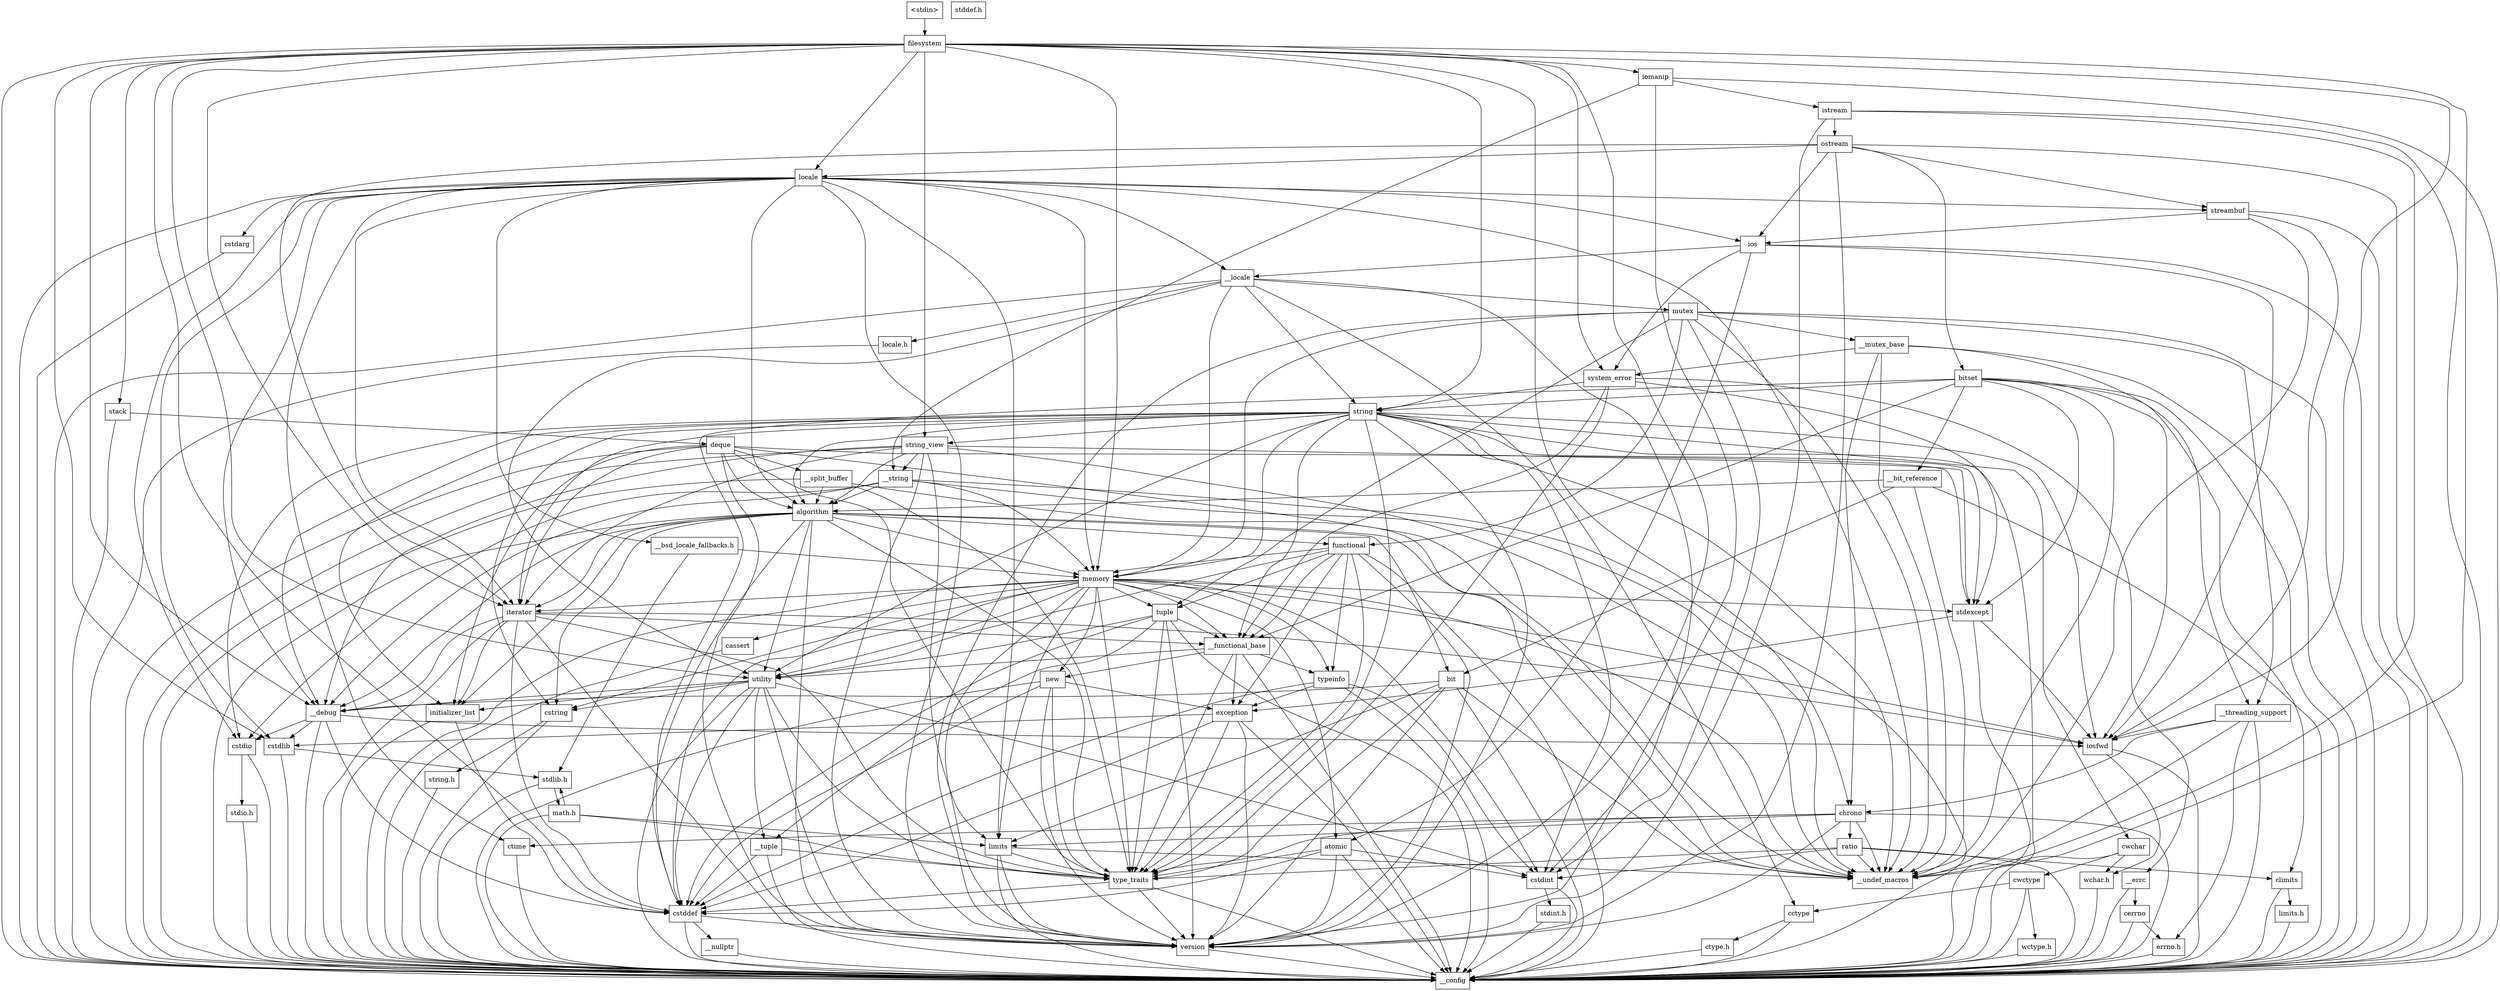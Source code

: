 digraph "dependencies" {
  header_0 [ shape="box", label="\<stdin\>" ];
  header_1 [ shape="box", label="filesystem" ];
  header_100 [ shape="box", label="__functional_base" ];
  header_101 [ shape="box", label="typeinfo" ];
  header_102 [ shape="box", label="exception" ];
  header_103 [ shape="box", label="new" ];
  header_104 [ shape="box", label="utility" ];
  header_105 [ shape="box", label="__tuple" ];
  header_106 [ shape="box", label="initializer_list" ];
  header_107 [ shape="box", label="cstring" ];
  header_108 [ shape="box", label="string.h" ];
  header_11 [ shape="box", label="cstddef" ];
  header_111 [ shape="box", label="__debug" ];
  header_112 [ shape="box", label="cstdio" ];
  header_113 [ shape="box", label="stdio.h" ];
  header_12 [ shape="box", label="version" ];
  header_122 [ shape="box", label="locale" ];
  header_123 [ shape="box", label="__locale" ];
  header_124 [ shape="box", label="string" ];
  header_125 [ shape="box", label="string_view" ];
  header_126 [ shape="box", label="__string" ];
  header_127 [ shape="box", label="algorithm" ];
  header_128 [ shape="box", label="memory" ];
  header_129 [ shape="box", label="tuple" ];
  header_130 [ shape="box", label="stdexcept" ];
  header_131 [ shape="box", label="cassert" ];
  header_133 [ shape="box", label="atomic" ];
  header_134 [ shape="box", label="functional" ];
  header_135 [ shape="box", label="bit" ];
  header_136 [ shape="box", label="cwchar" ];
  header_137 [ shape="box", label="cwctype" ];
  header_138 [ shape="box", label="cctype" ];
  header_139 [ shape="box", label="ctype.h" ];
  header_141 [ shape="box", label="wctype.h" ];
  header_144 [ shape="box", label="mutex" ];
  header_145 [ shape="box", label="__mutex_base" ];
  header_146 [ shape="box", label="system_error" ];
  header_147 [ shape="box", label="__errc" ];
  header_148 [ shape="box", label="cerrno" ];
  header_149 [ shape="box", label="errno.h" ];
  header_15 [ shape="box", label="__nullptr" ];
  header_157 [ shape="box", label="__threading_support" ];
  header_16 [ shape="box", label="cstdlib" ];
  header_163 [ shape="box", label="locale.h" ];
  header_166 [ shape="box", label="ios" ];
  header_167 [ shape="box", label="streambuf" ];
  header_168 [ shape="box", label="cstdarg" ];
  header_17 [ shape="box", label="stdlib.h" ];
  header_170 [ shape="box", label="__bsd_locale_fallbacks.h" ];
  header_171 [ shape="box", label="stack" ];
  header_172 [ shape="box", label="deque" ];
  header_173 [ shape="box", label="__split_buffer" ];
  header_174 [ shape="box", label="iomanip" ];
  header_175 [ shape="box", label="istream" ];
  header_176 [ shape="box", label="ostream" ];
  header_177 [ shape="box", label="bitset" ];
  header_178 [ shape="box", label="__bit_reference" ];
  header_2 [ shape="box", label="__config" ];
  header_20 [ shape="box", label="stddef.h" ];
  header_51 [ shape="box", label="math.h" ];
  header_63 [ shape="box", label="type_traits" ];
  header_64 [ shape="box", label="limits" ];
  header_65 [ shape="box", label="__undef_macros" ];
  header_66 [ shape="box", label="chrono" ];
  header_67 [ shape="box", label="ctime" ];
  header_73 [ shape="box", label="ratio" ];
  header_74 [ shape="box", label="cstdint" ];
  header_75 [ shape="box", label="stdint.h" ];
  header_80 [ shape="box", label="climits" ];
  header_81 [ shape="box", label="limits.h" ];
  header_90 [ shape="box", label="iterator" ];
  header_91 [ shape="box", label="iosfwd" ];
  header_92 [ shape="box", label="wchar.h" ];
  header_63 -> header_2;
  header_63 -> header_11;
  header_63 -> header_12;
  header_64 -> header_65;
  header_64 -> header_63;
  header_64 -> header_2;
  header_64 -> header_12;
  header_67 -> header_2;
  header_66 -> header_12;
  header_66 -> header_73;
  header_66 -> header_63;
  header_66 -> header_2;
  header_66 -> header_64;
  header_66 -> header_67;
  header_66 -> header_65;
  header_167 -> header_65;
  header_167 -> header_2;
  header_167 -> header_91;
  header_167 -> header_166;
  header_163 -> header_2;
  header_73 -> header_65;
  header_73 -> header_63;
  header_73 -> header_80;
  header_73 -> header_2;
  header_73 -> header_74;
  header_74 -> header_2;
  header_74 -> header_75;
  header_75 -> header_2;
  header_112 -> header_2;
  header_112 -> header_113;
  header_113 -> header_2;
  header_111 -> header_112;
  header_111 -> header_16;
  header_111 -> header_2;
  header_111 -> header_91;
  header_111 -> header_11;
  header_168 -> header_2;
  header_105 -> header_63;
  header_105 -> header_2;
  header_105 -> header_11;
  header_104 -> header_11;
  header_104 -> header_12;
  header_104 -> header_63;
  header_104 -> header_2;
  header_104 -> header_74;
  header_104 -> header_105;
  header_104 -> header_107;
  header_104 -> header_106;
  header_104 -> header_111;
  header_107 -> header_2;
  header_107 -> header_108;
  header_106 -> header_2;
  header_106 -> header_11;
  header_101 -> header_2;
  header_101 -> header_11;
  header_101 -> header_74;
  header_101 -> header_102;
  header_100 -> header_63;
  header_100 -> header_2;
  header_100 -> header_104;
  header_100 -> header_101;
  header_100 -> header_103;
  header_100 -> header_102;
  header_166 -> header_123;
  header_166 -> header_133;
  header_166 -> header_2;
  header_166 -> header_91;
  header_166 -> header_146;
  header_0 -> header_1;
  header_1 -> header_174;
  header_1 -> header_16;
  header_1 -> header_171;
  header_1 -> header_12;
  header_1 -> header_146;
  header_1 -> header_125;
  header_1 -> header_124;
  header_1 -> header_2;
  header_1 -> header_122;
  header_1 -> header_66;
  header_1 -> header_104;
  header_1 -> header_11;
  header_1 -> header_111;
  header_1 -> header_90;
  header_1 -> header_91;
  header_1 -> header_65;
  header_1 -> header_128;
  header_51 -> header_63;
  header_51 -> header_17;
  header_51 -> header_2;
  header_51 -> header_64;
  header_130 -> header_2;
  header_130 -> header_91;
  header_130 -> header_102;
  header_131 -> header_2;
  header_133 -> header_12;
  header_133 -> header_63;
  header_133 -> header_2;
  header_133 -> header_11;
  header_133 -> header_74;
  header_134 -> header_12;
  header_134 -> header_63;
  header_134 -> header_2;
  header_134 -> header_104;
  header_134 -> header_102;
  header_134 -> header_101;
  header_134 -> header_100;
  header_134 -> header_129;
  header_134 -> header_128;
  header_135 -> header_12;
  header_135 -> header_63;
  header_135 -> header_65;
  header_135 -> header_64;
  header_135 -> header_2;
  header_135 -> header_111;
  header_136 -> header_2;
  header_136 -> header_92;
  header_136 -> header_137;
  header_137 -> header_138;
  header_137 -> header_141;
  header_137 -> header_2;
  header_138 -> header_139;
  header_138 -> header_2;
  header_139 -> header_2;
  header_127 -> header_111;
  header_127 -> header_11;
  header_127 -> header_12;
  header_127 -> header_134;
  header_127 -> header_63;
  header_127 -> header_2;
  header_127 -> header_135;
  header_127 -> header_104;
  header_127 -> header_107;
  header_127 -> header_106;
  header_127 -> header_90;
  header_127 -> header_65;
  header_127 -> header_128;
  header_126 -> header_127;
  header_126 -> header_2;
  header_126 -> header_65;
  header_126 -> header_128;
  header_126 -> header_112;
  header_126 -> header_111;
  header_125 -> header_130;
  header_125 -> header_12;
  header_125 -> header_127;
  header_125 -> header_126;
  header_125 -> header_2;
  header_125 -> header_64;
  header_125 -> header_65;
  header_125 -> header_90;
  header_125 -> header_111;
  header_124 -> header_130;
  header_124 -> header_111;
  header_124 -> header_74;
  header_124 -> header_12;
  header_124 -> header_90;
  header_124 -> header_63;
  header_124 -> header_100;
  header_124 -> header_127;
  header_124 -> header_125;
  header_124 -> header_2;
  header_124 -> header_136;
  header_124 -> header_104;
  header_124 -> header_107;
  header_124 -> header_106;
  header_124 -> header_112;
  header_124 -> header_91;
  header_124 -> header_65;
  header_124 -> header_128;
  header_123 -> header_144;
  header_123 -> header_163;
  header_123 -> header_124;
  header_123 -> header_2;
  header_123 -> header_74;
  header_123 -> header_138;
  header_123 -> header_104;
  header_123 -> header_128;
  header_122 -> header_16;
  header_122 -> header_170;
  header_122 -> header_12;
  header_122 -> header_90;
  header_122 -> header_167;
  header_122 -> header_127;
  header_122 -> header_168;
  header_122 -> header_123;
  header_122 -> header_64;
  header_122 -> header_67;
  header_122 -> header_2;
  header_122 -> header_111;
  header_122 -> header_112;
  header_122 -> header_166;
  header_122 -> header_65;
  header_122 -> header_128;
  header_129 -> header_11;
  header_129 -> header_12;
  header_129 -> header_63;
  header_129 -> header_2;
  header_129 -> header_105;
  header_129 -> header_104;
  header_129 -> header_100;
  header_128 -> header_2;
  header_128 -> header_11;
  header_128 -> header_12;
  header_128 -> header_90;
  header_128 -> header_129;
  header_128 -> header_91;
  header_128 -> header_130;
  header_128 -> header_131;
  header_128 -> header_63;
  header_128 -> header_133;
  header_128 -> header_65;
  header_128 -> header_64;
  header_128 -> header_74;
  header_128 -> header_104;
  header_128 -> header_107;
  header_128 -> header_101;
  header_128 -> header_100;
  header_128 -> header_103;
  header_157 -> header_149;
  header_157 -> header_65;
  header_157 -> header_2;
  header_157 -> header_91;
  header_157 -> header_66;
  header_108 -> header_2;
  header_81 -> header_2;
  header_80 -> header_81;
  header_80 -> header_2;
  header_141 -> header_2;
  header_145 -> header_65;
  header_145 -> header_146;
  header_145 -> header_2;
  header_145 -> header_157;
  header_145 -> header_66;
  header_144 -> header_2;
  header_144 -> header_145;
  header_144 -> header_157;
  header_144 -> header_12;
  header_144 -> header_134;
  header_144 -> header_74;
  header_144 -> header_65;
  header_144 -> header_129;
  header_144 -> header_128;
  header_147 -> header_148;
  header_147 -> header_2;
  header_146 -> header_130;
  header_146 -> header_63;
  header_146 -> header_124;
  header_146 -> header_100;
  header_146 -> header_147;
  header_149 -> header_2;
  header_148 -> header_149;
  header_148 -> header_2;
  header_103 -> header_63;
  header_103 -> header_2;
  header_103 -> header_11;
  header_103 -> header_12;
  header_103 -> header_102;
  header_102 -> header_16;
  header_102 -> header_2;
  header_102 -> header_63;
  header_102 -> header_12;
  header_102 -> header_11;
  header_15 -> header_2;
  header_16 -> header_17;
  header_16 -> header_2;
  header_17 -> header_51;
  header_17 -> header_2;
  header_11 -> header_15;
  header_11 -> header_2;
  header_11 -> header_12;
  header_12 -> header_2;
  header_90 -> header_11;
  header_90 -> header_12;
  header_90 -> header_100;
  header_90 -> header_63;
  header_90 -> header_2;
  header_90 -> header_106;
  header_90 -> header_91;
  header_90 -> header_111;
  header_91 -> header_2;
  header_91 -> header_92;
  header_92 -> header_2;
  header_174 -> header_126;
  header_174 -> header_2;
  header_174 -> header_12;
  header_174 -> header_175;
  header_175 -> header_65;
  header_175 -> header_176;
  header_175 -> header_2;
  header_175 -> header_12;
  header_176 -> header_177;
  header_176 -> header_12;
  header_176 -> header_90;
  header_176 -> header_2;
  header_176 -> header_122;
  header_176 -> header_167;
  header_176 -> header_166;
  header_177 -> header_11;
  header_177 -> header_178;
  header_177 -> header_100;
  header_177 -> header_130;
  header_177 -> header_124;
  header_177 -> header_2;
  header_177 -> header_65;
  header_177 -> header_80;
  header_177 -> header_91;
  header_170 -> header_17;
  header_170 -> header_128;
  header_171 -> header_2;
  header_171 -> header_172;
  header_172 -> header_130;
  header_172 -> header_12;
  header_172 -> header_173;
  header_172 -> header_127;
  header_172 -> header_63;
  header_172 -> header_2;
  header_172 -> header_65;
  header_172 -> header_106;
  header_172 -> header_90;
  header_173 -> header_127;
  header_173 -> header_65;
  header_173 -> header_63;
  header_173 -> header_2;
  header_178 -> header_127;
  header_178 -> header_65;
  header_178 -> header_2;
  header_178 -> header_135;
}